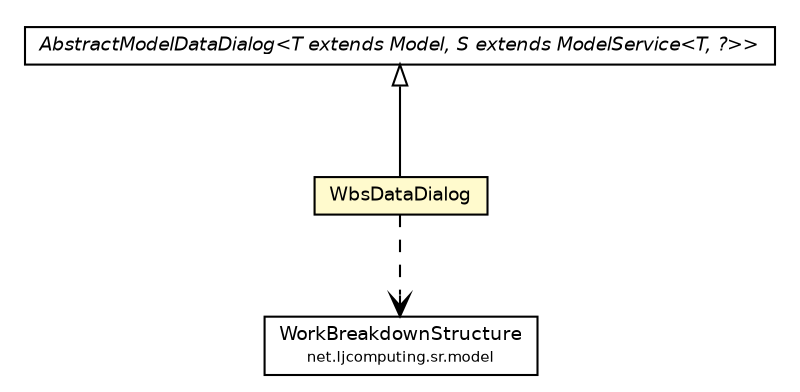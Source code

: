 #!/usr/local/bin/dot
#
# Class diagram 
# Generated by UMLGraph version R5_6 (http://www.umlgraph.org/)
#

digraph G {
	edge [fontname="Helvetica",fontsize=10,labelfontname="Helvetica",labelfontsize=10];
	node [fontname="Helvetica",fontsize=10,shape=plaintext];
	nodesep=0.25;
	ranksep=0.5;
	// net.ljcomputing.sr.fx.dialog.WbsDataDialog
	c3779 [label=<<table title="net.ljcomputing.sr.fx.dialog.WbsDataDialog" border="0" cellborder="1" cellspacing="0" cellpadding="2" port="p" bgcolor="lemonChiffon" href="./WbsDataDialog.html">
		<tr><td><table border="0" cellspacing="0" cellpadding="1">
<tr><td align="center" balign="center"> WbsDataDialog </td></tr>
		</table></td></tr>
		</table>>, URL="./WbsDataDialog.html", fontname="Helvetica", fontcolor="black", fontsize=9.0];
	// net.ljcomputing.sr.fx.dialog.AbstractModelDataDialog<T extends net.ljcomputing.sr.model.Model, S extends net.ljcomputing.sr.service.ModelService<T, ?>>
	c3782 [label=<<table title="net.ljcomputing.sr.fx.dialog.AbstractModelDataDialog" border="0" cellborder="1" cellspacing="0" cellpadding="2" port="p" href="./AbstractModelDataDialog.html">
		<tr><td><table border="0" cellspacing="0" cellpadding="1">
<tr><td align="center" balign="center"><font face="Helvetica-Oblique"> AbstractModelDataDialog&lt;T extends Model, S extends ModelService&lt;T, ?&gt;&gt; </font></td></tr>
		</table></td></tr>
		</table>>, URL="./AbstractModelDataDialog.html", fontname="Helvetica", fontcolor="black", fontsize=9.0];
	// net.ljcomputing.sr.model.WorkBreakdownStructure
	c3796 [label=<<table title="net.ljcomputing.sr.model.WorkBreakdownStructure" border="0" cellborder="1" cellspacing="0" cellpadding="2" port="p" href="../../model/WorkBreakdownStructure.html">
		<tr><td><table border="0" cellspacing="0" cellpadding="1">
<tr><td align="center" balign="center"> WorkBreakdownStructure </td></tr>
<tr><td align="center" balign="center"><font point-size="7.0"> net.ljcomputing.sr.model </font></td></tr>
		</table></td></tr>
		</table>>, URL="../../model/WorkBreakdownStructure.html", fontname="Helvetica", fontcolor="black", fontsize=9.0];
	//net.ljcomputing.sr.fx.dialog.WbsDataDialog extends net.ljcomputing.sr.fx.dialog.AbstractModelDataDialog<net.ljcomputing.sr.model.WorkBreakdownStructure, net.ljcomputing.sr.service.WorkBreakdownStructureService>
	c3782:p -> c3779:p [dir=back,arrowtail=empty];
	// net.ljcomputing.sr.fx.dialog.WbsDataDialog DEPEND net.ljcomputing.sr.model.WorkBreakdownStructure
	c3779:p -> c3796:p [taillabel="", label="", headlabel="", fontname="Helvetica", fontcolor="black", fontsize=10.0, color="black", arrowhead=open, style=dashed];
}

